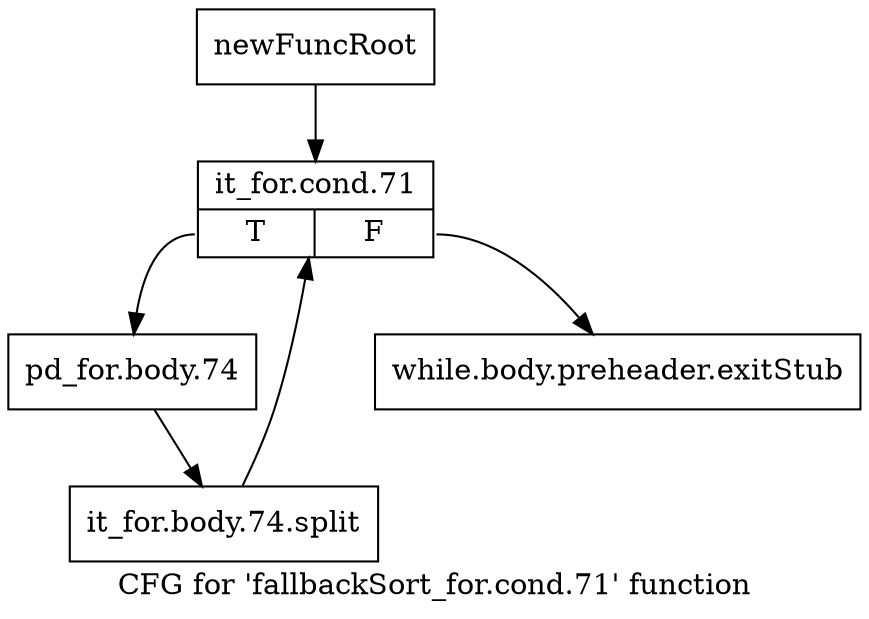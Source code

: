 digraph "CFG for 'fallbackSort_for.cond.71' function" {
	label="CFG for 'fallbackSort_for.cond.71' function";

	Node0x17beb10 [shape=record,label="{newFuncRoot}"];
	Node0x17beb10 -> Node0x17bebb0;
	Node0x17beb60 [shape=record,label="{while.body.preheader.exitStub}"];
	Node0x17bebb0 [shape=record,label="{it_for.cond.71|{<s0>T|<s1>F}}"];
	Node0x17bebb0:s0 -> Node0x17c85a0;
	Node0x17bebb0:s1 -> Node0x17beb60;
	Node0x17c85a0 [shape=record,label="{pd_for.body.74}"];
	Node0x17c85a0 -> Node0x1c1bc50;
	Node0x1c1bc50 [shape=record,label="{it_for.body.74.split}"];
	Node0x1c1bc50 -> Node0x17bebb0;
}
